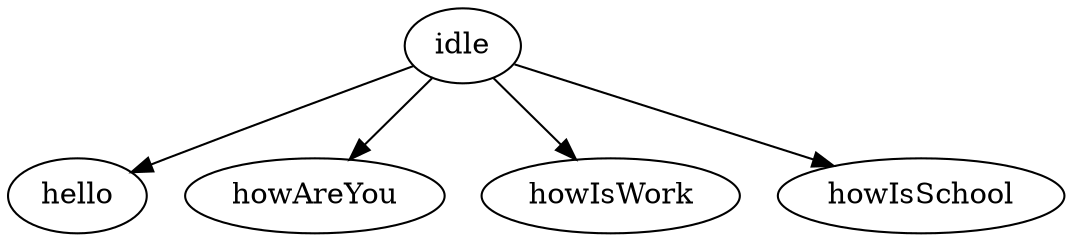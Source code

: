 digraph conversation {
  idle -> hello
  idle -> howAreYou
  idle -> howIsWork
  idle -> howIsSchool
}